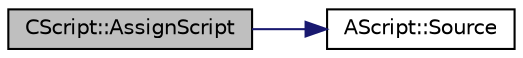 digraph "CScript::AssignScript"
{
 // LATEX_PDF_SIZE
  edge [fontname="Helvetica",fontsize="10",labelfontname="Helvetica",labelfontsize="10"];
  node [fontname="Helvetica",fontsize="10",shape=record];
  rankdir="LR";
  Node2 [label="CScript::AssignScript",height=0.2,width=0.4,color="black", fillcolor="grey75", style="filled", fontcolor="black",tooltip=" "];
  Node2 -> Node3 [color="midnightblue",fontsize="10",style="solid",fontname="Helvetica"];
  Node3 [label="AScript::Source",height=0.2,width=0.4,color="black", fillcolor="white", style="filled",URL="$class_a_script.html#a836878b14aed1fa75e1bbbd70eb49a12",tooltip=" "];
}
